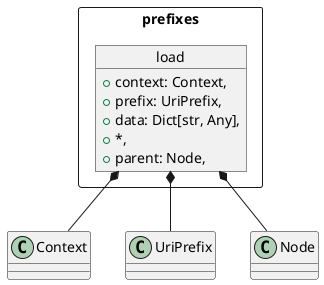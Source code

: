 @startuml
package prefixes <<Rectangle>> {

    object load {
        +context: Context,
        +prefix: UriPrefix,
        +data: Dict[str, Any],
        +*,
        +parent: Node,
    }
}

load *-- Context
load *-- UriPrefix
load *-- Node

@enduml
